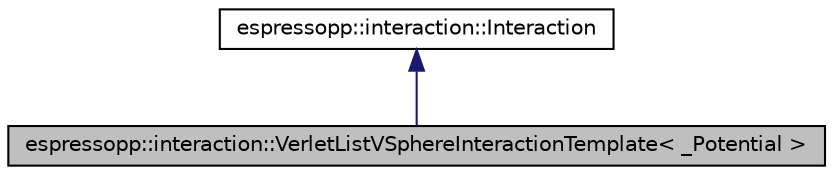 digraph G
{
  edge [fontname="Helvetica",fontsize="10",labelfontname="Helvetica",labelfontsize="10"];
  node [fontname="Helvetica",fontsize="10",shape=record];
  Node1 [label="espressopp::interaction::VerletListVSphereInteractionTemplate\< _Potential \>",height=0.2,width=0.4,color="black", fillcolor="grey75", style="filled" fontcolor="black"];
  Node2 -> Node1 [dir="back",color="midnightblue",fontsize="10",style="solid",fontname="Helvetica"];
  Node2 [label="espressopp::interaction::Interaction",height=0.2,width=0.4,color="black", fillcolor="white", style="filled",URL="$classespressopp_1_1interaction_1_1Interaction.html",tooltip="Interaction base class."];
}
